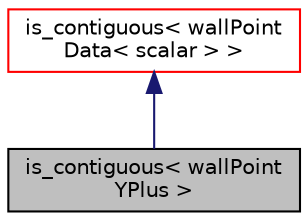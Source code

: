 digraph "is_contiguous&lt; wallPointYPlus &gt;"
{
  bgcolor="transparent";
  edge [fontname="Helvetica",fontsize="10",labelfontname="Helvetica",labelfontsize="10"];
  node [fontname="Helvetica",fontsize="10",shape=record];
  Node1 [label="is_contiguous\< wallPoint\lYPlus \>",height=0.2,width=0.4,color="black", fillcolor="grey75", style="filled" fontcolor="black"];
  Node2 -> Node1 [dir="back",color="midnightblue",fontsize="10",style="solid",fontname="Helvetica"];
  Node2 [label="is_contiguous\< wallPoint\lData\< scalar \> \>",height=0.2,width=0.4,color="red",URL="$structFoam_1_1is__contiguous.html"];
}
